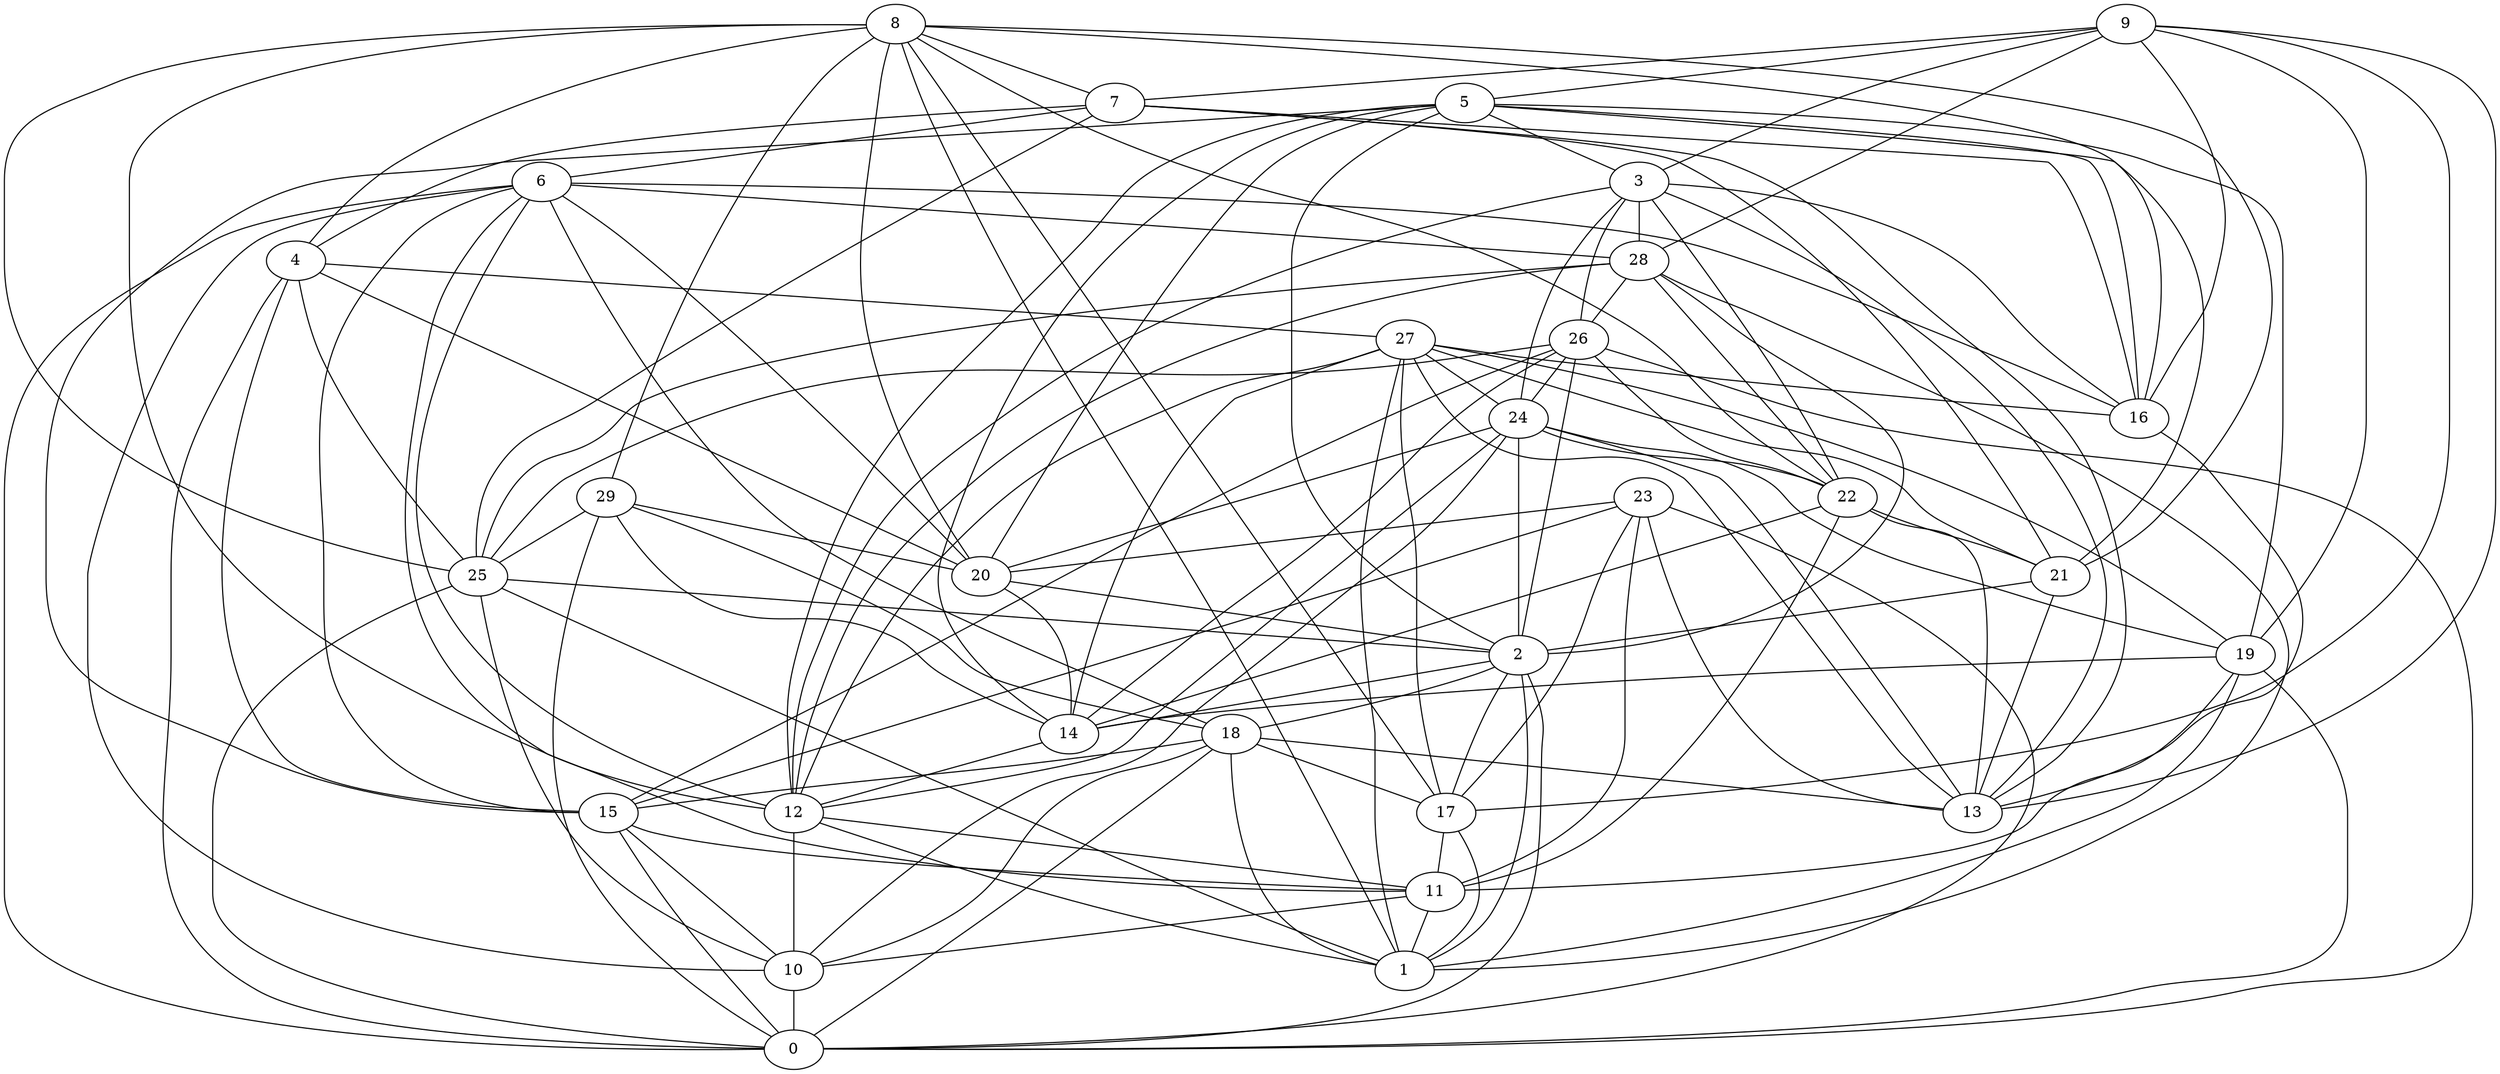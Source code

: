 digraph GG_graph {

subgraph G_graph {
edge [color = black]
"20" -> "2" [dir = none]
"22" -> "21" [dir = none]
"22" -> "14" [dir = none]
"9" -> "13" [dir = none]
"9" -> "19" [dir = none]
"9" -> "17" [dir = none]
"9" -> "28" [dir = none]
"9" -> "16" [dir = none]
"7" -> "25" [dir = none]
"7" -> "4" [dir = none]
"7" -> "21" [dir = none]
"10" -> "0" [dir = none]
"27" -> "19" [dir = none]
"27" -> "21" [dir = none]
"27" -> "24" [dir = none]
"27" -> "13" [dir = none]
"27" -> "1" [dir = none]
"27" -> "12" [dir = none]
"27" -> "16" [dir = none]
"15" -> "0" [dir = none]
"15" -> "10" [dir = none]
"29" -> "0" [dir = none]
"29" -> "14" [dir = none]
"29" -> "20" [dir = none]
"29" -> "25" [dir = none]
"8" -> "17" [dir = none]
"8" -> "4" [dir = none]
"8" -> "22" [dir = none]
"8" -> "1" [dir = none]
"8" -> "20" [dir = none]
"8" -> "7" [dir = none]
"8" -> "29" [dir = none]
"16" -> "13" [dir = none]
"18" -> "1" [dir = none]
"18" -> "0" [dir = none]
"18" -> "15" [dir = none]
"18" -> "13" [dir = none]
"11" -> "1" [dir = none]
"5" -> "19" [dir = none]
"5" -> "3" [dir = none]
"5" -> "16" [dir = none]
"4" -> "0" [dir = none]
"4" -> "25" [dir = none]
"4" -> "20" [dir = none]
"4" -> "27" [dir = none]
"12" -> "10" [dir = none]
"12" -> "11" [dir = none]
"24" -> "13" [dir = none]
"24" -> "20" [dir = none]
"24" -> "10" [dir = none]
"25" -> "2" [dir = none]
"25" -> "10" [dir = none]
"25" -> "0" [dir = none]
"2" -> "0" [dir = none]
"2" -> "14" [dir = none]
"2" -> "18" [dir = none]
"2" -> "1" [dir = none]
"14" -> "12" [dir = none]
"26" -> "22" [dir = none]
"26" -> "15" [dir = none]
"26" -> "0" [dir = none]
"26" -> "25" [dir = none]
"26" -> "24" [dir = none]
"28" -> "12" [dir = none]
"28" -> "22" [dir = none]
"28" -> "2" [dir = none]
"28" -> "26" [dir = none]
"28" -> "25" [dir = none]
"17" -> "1" [dir = none]
"3" -> "13" [dir = none]
"3" -> "16" [dir = none]
"3" -> "28" [dir = none]
"3" -> "24" [dir = none]
"3" -> "12" [dir = none]
"6" -> "16" [dir = none]
"6" -> "20" [dir = none]
"6" -> "28" [dir = none]
"6" -> "12" [dir = none]
"6" -> "0" [dir = none]
"6" -> "10" [dir = none]
"6" -> "11" [dir = none]
"19" -> "1" [dir = none]
"19" -> "0" [dir = none]
"21" -> "2" [dir = none]
"23" -> "20" [dir = none]
"23" -> "17" [dir = none]
"23" -> "0" [dir = none]
"6" -> "18" [dir = none]
"24" -> "2" [dir = none]
"22" -> "13" [dir = none]
"3" -> "26" [dir = none]
"25" -> "1" [dir = none]
"24" -> "12" [dir = none]
"17" -> "11" [dir = none]
"19" -> "14" [dir = none]
"27" -> "14" [dir = none]
"27" -> "17" [dir = none]
"8" -> "12" [dir = none]
"21" -> "13" [dir = none]
"20" -> "14" [dir = none]
"5" -> "12" [dir = none]
"4" -> "15" [dir = none]
"26" -> "2" [dir = none]
"15" -> "11" [dir = none]
"9" -> "7" [dir = none]
"3" -> "22" [dir = none]
"24" -> "22" [dir = none]
"2" -> "17" [dir = none]
"18" -> "10" [dir = none]
"8" -> "21" [dir = none]
"5" -> "21" [dir = none]
"11" -> "10" [dir = none]
"23" -> "11" [dir = none]
"5" -> "20" [dir = none]
"7" -> "13" [dir = none]
"12" -> "1" [dir = none]
"26" -> "14" [dir = none]
"18" -> "17" [dir = none]
"29" -> "18" [dir = none]
"7" -> "16" [dir = none]
"5" -> "14" [dir = none]
"19" -> "11" [dir = none]
"28" -> "1" [dir = none]
"7" -> "6" [dir = none]
"9" -> "3" [dir = none]
"5" -> "2" [dir = none]
"5" -> "15" [dir = none]
"6" -> "15" [dir = none]
"24" -> "19" [dir = none]
"22" -> "11" [dir = none]
"8" -> "25" [dir = none]
"8" -> "16" [dir = none]
"23" -> "13" [dir = none]
"9" -> "5" [dir = none]
"23" -> "15" [dir = none]
}

}
